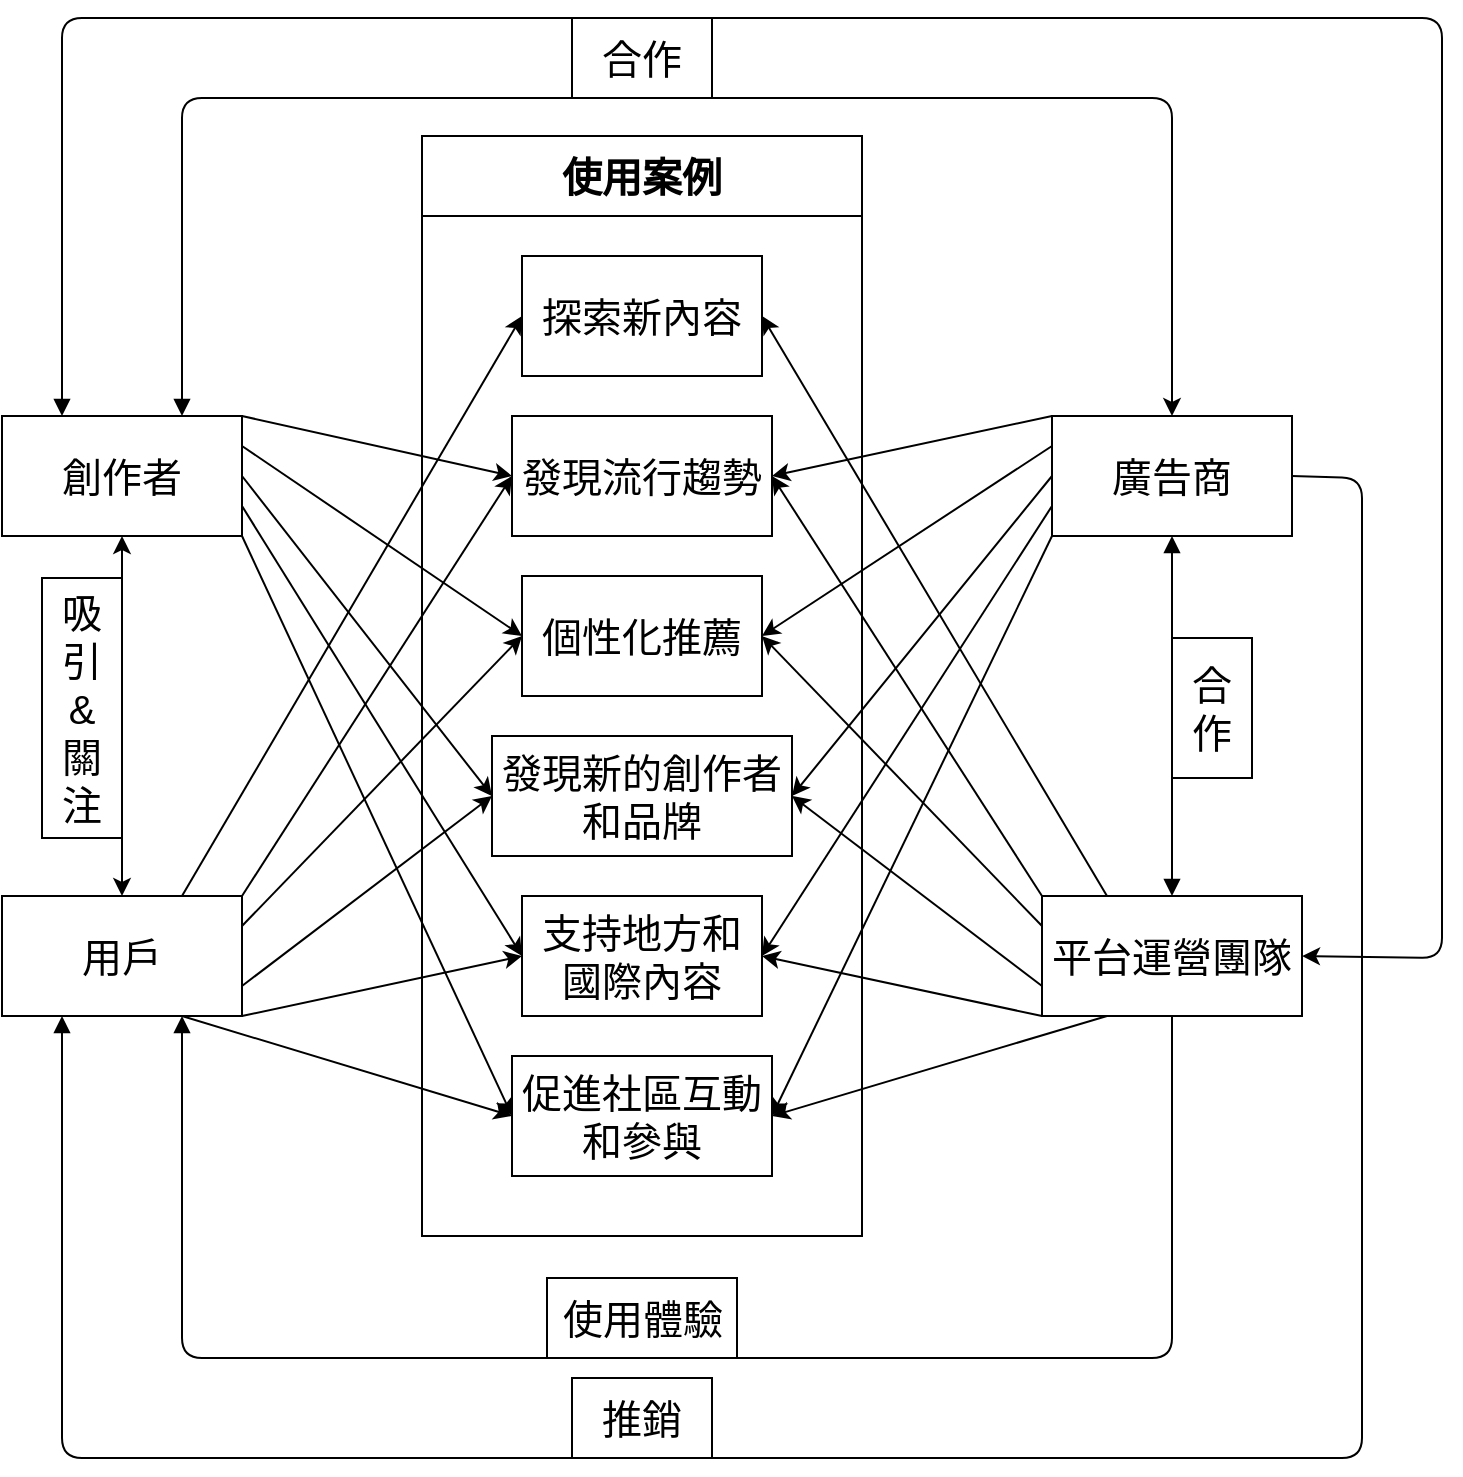 <mxfile>
    <diagram id="a3-IFC8aoTjrstwVnvgq" name="第1頁">
        <mxGraphModel dx="302" dy="649" grid="1" gridSize="10" guides="1" tooltips="1" connect="1" arrows="1" fold="1" page="1" pageScale="1" pageWidth="827" pageHeight="1169" math="0" shadow="0">
            <root>
                <mxCell id="0"/>
                <mxCell id="1" parent="0"/>
                <mxCell id="2" value="&lt;span style=&quot;font-size: 20px;&quot;&gt;使用案例&lt;/span&gt;" style="swimlane;whiteSpace=wrap;html=1;startSize=40;" parent="1" vertex="1">
                    <mxGeometry x="290" y="79" width="220" height="550" as="geometry"/>
                </mxCell>
                <mxCell id="3" value="探索新內容" style="rounded=0;whiteSpace=wrap;html=1;fontSize=20;" parent="2" vertex="1">
                    <mxGeometry x="50" y="60" width="120" height="60" as="geometry"/>
                </mxCell>
                <mxCell id="4" value="發現流行趨勢" style="rounded=0;whiteSpace=wrap;html=1;fontSize=20;" parent="2" vertex="1">
                    <mxGeometry x="45" y="140" width="130" height="60" as="geometry"/>
                </mxCell>
                <mxCell id="5" value="個性化推薦" style="rounded=0;whiteSpace=wrap;html=1;fontSize=20;" parent="2" vertex="1">
                    <mxGeometry x="50" y="220" width="120" height="60" as="geometry"/>
                </mxCell>
                <mxCell id="6" value="發現新的創作者和品牌" style="rounded=0;whiteSpace=wrap;html=1;fontSize=20;" parent="2" vertex="1">
                    <mxGeometry x="35" y="300" width="150" height="60" as="geometry"/>
                </mxCell>
                <mxCell id="7" value="支持地方和國際內容" style="rounded=0;whiteSpace=wrap;html=1;fontSize=20;" parent="2" vertex="1">
                    <mxGeometry x="50" y="380" width="120" height="60" as="geometry"/>
                </mxCell>
                <mxCell id="8" value="促進社區互動和參與" style="rounded=0;whiteSpace=wrap;html=1;fontSize=20;" parent="2" vertex="1">
                    <mxGeometry x="45" y="460" width="130" height="60" as="geometry"/>
                </mxCell>
                <mxCell id="14" style="edgeStyle=none;html=1;exitX=0.75;exitY=0;exitDx=0;exitDy=0;entryX=0;entryY=0.5;entryDx=0;entryDy=0;fontSize=20;" parent="1" source="9" target="3" edge="1">
                    <mxGeometry relative="1" as="geometry"/>
                </mxCell>
                <mxCell id="15" style="edgeStyle=none;html=1;exitX=1;exitY=0;exitDx=0;exitDy=0;entryX=0;entryY=0.5;entryDx=0;entryDy=0;fontSize=20;" parent="1" source="9" target="4" edge="1">
                    <mxGeometry relative="1" as="geometry"/>
                </mxCell>
                <mxCell id="16" style="edgeStyle=none;html=1;exitX=1;exitY=0.25;exitDx=0;exitDy=0;fontSize=20;entryX=0;entryY=0.5;entryDx=0;entryDy=0;" parent="1" source="9" target="5" edge="1">
                    <mxGeometry relative="1" as="geometry">
                        <mxPoint x="350" y="339" as="targetPoint"/>
                    </mxGeometry>
                </mxCell>
                <mxCell id="17" style="edgeStyle=none;html=1;exitX=1;exitY=0.75;exitDx=0;exitDy=0;entryX=0;entryY=0.5;entryDx=0;entryDy=0;fontSize=20;" parent="1" source="9" target="6" edge="1">
                    <mxGeometry relative="1" as="geometry"/>
                </mxCell>
                <mxCell id="18" style="edgeStyle=none;html=1;exitX=1;exitY=1;exitDx=0;exitDy=0;entryX=0;entryY=0.5;entryDx=0;entryDy=0;fontSize=20;" parent="1" source="9" target="7" edge="1">
                    <mxGeometry relative="1" as="geometry"/>
                </mxCell>
                <mxCell id="19" style="edgeStyle=none;html=1;exitX=0.75;exitY=1;exitDx=0;exitDy=0;entryX=0;entryY=0.5;entryDx=0;entryDy=0;fontSize=20;" parent="1" source="9" target="8" edge="1">
                    <mxGeometry relative="1" as="geometry"/>
                </mxCell>
                <mxCell id="9" value="用戶" style="rounded=0;whiteSpace=wrap;html=1;fontSize=20;" parent="1" vertex="1">
                    <mxGeometry x="80" y="459" width="120" height="60" as="geometry"/>
                </mxCell>
                <mxCell id="22" style="edgeStyle=none;html=1;exitX=1;exitY=0;exitDx=0;exitDy=0;entryX=0;entryY=0.5;entryDx=0;entryDy=0;fontSize=20;" parent="1" source="10" target="4" edge="1">
                    <mxGeometry relative="1" as="geometry"/>
                </mxCell>
                <mxCell id="23" style="edgeStyle=none;html=1;exitX=1;exitY=0.25;exitDx=0;exitDy=0;entryX=0;entryY=0.5;entryDx=0;entryDy=0;fontSize=20;" parent="1" source="10" target="5" edge="1">
                    <mxGeometry relative="1" as="geometry"/>
                </mxCell>
                <mxCell id="24" style="edgeStyle=none;html=1;exitX=1;exitY=0.75;exitDx=0;exitDy=0;entryX=0;entryY=0.5;entryDx=0;entryDy=0;fontSize=20;" parent="1" source="10" target="7" edge="1">
                    <mxGeometry relative="1" as="geometry"/>
                </mxCell>
                <mxCell id="25" style="edgeStyle=none;html=1;exitX=1;exitY=1;exitDx=0;exitDy=0;entryX=0;entryY=0.5;entryDx=0;entryDy=0;fontSize=20;" parent="1" source="10" target="8" edge="1">
                    <mxGeometry relative="1" as="geometry"/>
                </mxCell>
                <mxCell id="47" style="edgeStyle=none;html=1;exitX=1;exitY=0.5;exitDx=0;exitDy=0;entryX=0;entryY=0.5;entryDx=0;entryDy=0;fontSize=20;" parent="1" source="10" target="6" edge="1">
                    <mxGeometry relative="1" as="geometry"/>
                </mxCell>
                <mxCell id="48" style="edgeStyle=none;html=1;exitX=0.5;exitY=0;exitDx=0;exitDy=0;fontSize=20;entryX=0.75;entryY=0;entryDx=0;entryDy=0;endArrow=block;endFill=1;startArrow=classic;startFill=1;" parent="1" source="11" target="10" edge="1">
                    <mxGeometry relative="1" as="geometry">
                        <mxPoint x="160" y="210" as="targetPoint"/>
                        <Array as="points">
                            <mxPoint x="665" y="60"/>
                            <mxPoint x="170" y="60"/>
                        </Array>
                    </mxGeometry>
                </mxCell>
                <mxCell id="49" style="edgeStyle=none;html=1;exitX=0.5;exitY=1;exitDx=0;exitDy=0;entryX=0.5;entryY=0;entryDx=0;entryDy=0;fontSize=20;startArrow=classic;startFill=1;" parent="1" source="10" target="9" edge="1">
                    <mxGeometry relative="1" as="geometry"/>
                </mxCell>
                <mxCell id="10" value="創作者" style="rounded=0;whiteSpace=wrap;html=1;fontSize=20;" parent="1" vertex="1">
                    <mxGeometry x="80" y="219" width="120" height="60" as="geometry"/>
                </mxCell>
                <mxCell id="26" style="edgeStyle=none;html=1;exitX=0;exitY=0;exitDx=0;exitDy=0;entryX=1;entryY=0.5;entryDx=0;entryDy=0;fontSize=20;" parent="1" source="11" target="4" edge="1">
                    <mxGeometry relative="1" as="geometry"/>
                </mxCell>
                <mxCell id="27" style="edgeStyle=none;html=1;exitX=0;exitY=0.25;exitDx=0;exitDy=0;entryX=1;entryY=0.5;entryDx=0;entryDy=0;fontSize=20;" parent="1" source="11" target="5" edge="1">
                    <mxGeometry relative="1" as="geometry"/>
                </mxCell>
                <mxCell id="30" style="edgeStyle=none;html=1;exitX=0;exitY=0.75;exitDx=0;exitDy=0;entryX=1;entryY=0.5;entryDx=0;entryDy=0;fontSize=20;" parent="1" source="11" target="7" edge="1">
                    <mxGeometry relative="1" as="geometry"/>
                </mxCell>
                <mxCell id="31" style="edgeStyle=none;html=1;exitX=0;exitY=1;exitDx=0;exitDy=0;entryX=1;entryY=0.5;entryDx=0;entryDy=0;fontSize=20;" parent="1" source="11" target="8" edge="1">
                    <mxGeometry relative="1" as="geometry"/>
                </mxCell>
                <mxCell id="42" style="edgeStyle=none;html=1;exitX=0;exitY=0.5;exitDx=0;exitDy=0;entryX=1;entryY=0.5;entryDx=0;entryDy=0;fontSize=20;" parent="1" source="11" target="6" edge="1">
                    <mxGeometry relative="1" as="geometry"/>
                </mxCell>
                <mxCell id="54" style="edgeStyle=none;html=1;exitX=1;exitY=0.5;exitDx=0;exitDy=0;fontSize=20;startArrow=none;startFill=0;endArrow=block;endFill=1;entryX=0.25;entryY=1;entryDx=0;entryDy=0;" parent="1" source="11" target="9" edge="1">
                    <mxGeometry relative="1" as="geometry">
                        <mxPoint x="770" y="249" as="targetPoint"/>
                        <Array as="points">
                            <mxPoint x="760" y="250"/>
                            <mxPoint x="760" y="740"/>
                            <mxPoint x="430" y="740"/>
                            <mxPoint x="110" y="740"/>
                        </Array>
                    </mxGeometry>
                </mxCell>
                <mxCell id="11" value="廣告商" style="rounded=0;whiteSpace=wrap;html=1;fontSize=20;" parent="1" vertex="1">
                    <mxGeometry x="605" y="219" width="120" height="60" as="geometry"/>
                </mxCell>
                <mxCell id="32" style="edgeStyle=none;html=1;exitX=0.25;exitY=0;exitDx=0;exitDy=0;entryX=1;entryY=0.5;entryDx=0;entryDy=0;fontSize=20;" parent="1" source="12" target="3" edge="1">
                    <mxGeometry relative="1" as="geometry"/>
                </mxCell>
                <mxCell id="34" style="edgeStyle=none;html=1;exitX=0;exitY=0;exitDx=0;exitDy=0;entryX=1;entryY=0.5;entryDx=0;entryDy=0;fontSize=20;" parent="1" source="12" target="4" edge="1">
                    <mxGeometry relative="1" as="geometry"/>
                </mxCell>
                <mxCell id="39" style="edgeStyle=none;html=1;exitX=0;exitY=0.25;exitDx=0;exitDy=0;entryX=1;entryY=0.5;entryDx=0;entryDy=0;fontSize=20;" parent="1" source="12" target="5" edge="1">
                    <mxGeometry relative="1" as="geometry"/>
                </mxCell>
                <mxCell id="41" style="edgeStyle=none;html=1;exitX=0;exitY=0.75;exitDx=0;exitDy=0;entryX=1;entryY=0.5;entryDx=0;entryDy=0;fontSize=20;" parent="1" source="12" target="6" edge="1">
                    <mxGeometry relative="1" as="geometry"/>
                </mxCell>
                <mxCell id="44" style="edgeStyle=none;html=1;exitX=0;exitY=1;exitDx=0;exitDy=0;entryX=1;entryY=0.5;entryDx=0;entryDy=0;fontSize=20;" parent="1" source="12" target="7" edge="1">
                    <mxGeometry relative="1" as="geometry"/>
                </mxCell>
                <mxCell id="45" style="edgeStyle=none;html=1;exitX=0.25;exitY=1;exitDx=0;exitDy=0;entryX=1;entryY=0.5;entryDx=0;entryDy=0;fontSize=20;" parent="1" source="12" target="8" edge="1">
                    <mxGeometry relative="1" as="geometry"/>
                </mxCell>
                <mxCell id="56" style="edgeStyle=none;html=1;exitX=0.5;exitY=0;exitDx=0;exitDy=0;entryX=0.5;entryY=1;entryDx=0;entryDy=0;fontSize=20;startArrow=block;startFill=1;endArrow=block;endFill=1;" parent="1" source="12" target="11" edge="1">
                    <mxGeometry relative="1" as="geometry"/>
                </mxCell>
                <mxCell id="58" style="edgeStyle=none;html=1;exitX=0.5;exitY=1;exitDx=0;exitDy=0;entryX=0.75;entryY=1;entryDx=0;entryDy=0;fontSize=20;startArrow=none;startFill=0;endArrow=block;endFill=1;" parent="1" source="12" target="9" edge="1">
                    <mxGeometry relative="1" as="geometry">
                        <Array as="points">
                            <mxPoint x="665" y="690"/>
                            <mxPoint x="170" y="690"/>
                        </Array>
                    </mxGeometry>
                </mxCell>
                <mxCell id="60" style="edgeStyle=none;html=1;exitX=1;exitY=0.5;exitDx=0;exitDy=0;entryX=0.25;entryY=0;entryDx=0;entryDy=0;fontSize=20;startArrow=classic;startFill=1;endArrow=block;endFill=1;" parent="1" edge="1">
                    <mxGeometry relative="1" as="geometry">
                        <mxPoint x="730.0" y="489" as="sourcePoint"/>
                        <mxPoint x="110" y="219" as="targetPoint"/>
                        <Array as="points">
                            <mxPoint x="800" y="490"/>
                            <mxPoint x="800" y="20"/>
                            <mxPoint x="110" y="20"/>
                        </Array>
                    </mxGeometry>
                </mxCell>
                <mxCell id="12" value="平台運營團隊" style="rounded=0;whiteSpace=wrap;html=1;fontSize=20;" parent="1" vertex="1">
                    <mxGeometry x="600" y="459" width="130" height="60" as="geometry"/>
                </mxCell>
                <mxCell id="29" value="合作" style="rounded=0;whiteSpace=wrap;html=1;fontSize=20;" parent="1" vertex="1">
                    <mxGeometry x="365" y="20" width="70" height="40" as="geometry"/>
                </mxCell>
                <mxCell id="50" value="吸引&lt;br&gt;&amp;amp;&lt;br&gt;關注" style="rounded=0;whiteSpace=wrap;html=1;fontSize=20;direction=south;" parent="1" vertex="1">
                    <mxGeometry x="100" y="300" width="40" height="130" as="geometry"/>
                </mxCell>
                <mxCell id="55" value="推銷" style="rounded=0;whiteSpace=wrap;html=1;fontSize=20;" parent="1" vertex="1">
                    <mxGeometry x="365" y="700" width="70" height="40" as="geometry"/>
                </mxCell>
                <mxCell id="57" value="合作" style="rounded=0;whiteSpace=wrap;html=1;fontSize=20;direction=south;" parent="1" vertex="1">
                    <mxGeometry x="665" y="330" width="40" height="70" as="geometry"/>
                </mxCell>
                <mxCell id="59" value="使用體驗" style="rounded=0;whiteSpace=wrap;html=1;fontSize=20;" parent="1" vertex="1">
                    <mxGeometry x="352.5" y="650" width="95" height="40" as="geometry"/>
                </mxCell>
            </root>
        </mxGraphModel>
    </diagram>
</mxfile>